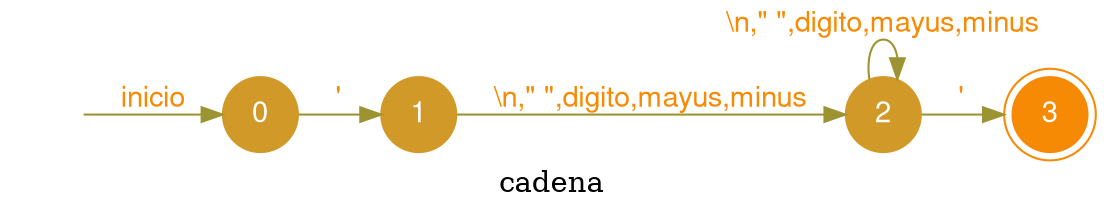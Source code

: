 digraph finite_state_machine {
	node[fontname="Helvetica,Arial,sans-serif"]
	edge[fontname="Helvetica,Arial,sans-serif" color="#9c9332"]
	rankdir=LR;
	node[shape = doublecircle, color = "#f78a05" fillcolor="#f78a05" style =filled fontcolor=white];
3;
	node[shape = circle, color = "#d19928" fillcolor="#d19928" style =filled fontcolor=white];

	flechainicio [style=invis fontsize="0"];
	flechainicio -> 0 [label="inicio" fontcolor="#f78a05"];
	0->1[label = "\'" fontcolor="#f78a05"];
1->2[label = "\\n,\" \",digito,mayus,minus" fontcolor="#f78a05"];
2->2[label = "\\n,\" \",digito,mayus,minus" fontcolor="#f78a05"];
2->3[label = "\'" fontcolor="#f78a05"];
	label= "cadena"
}